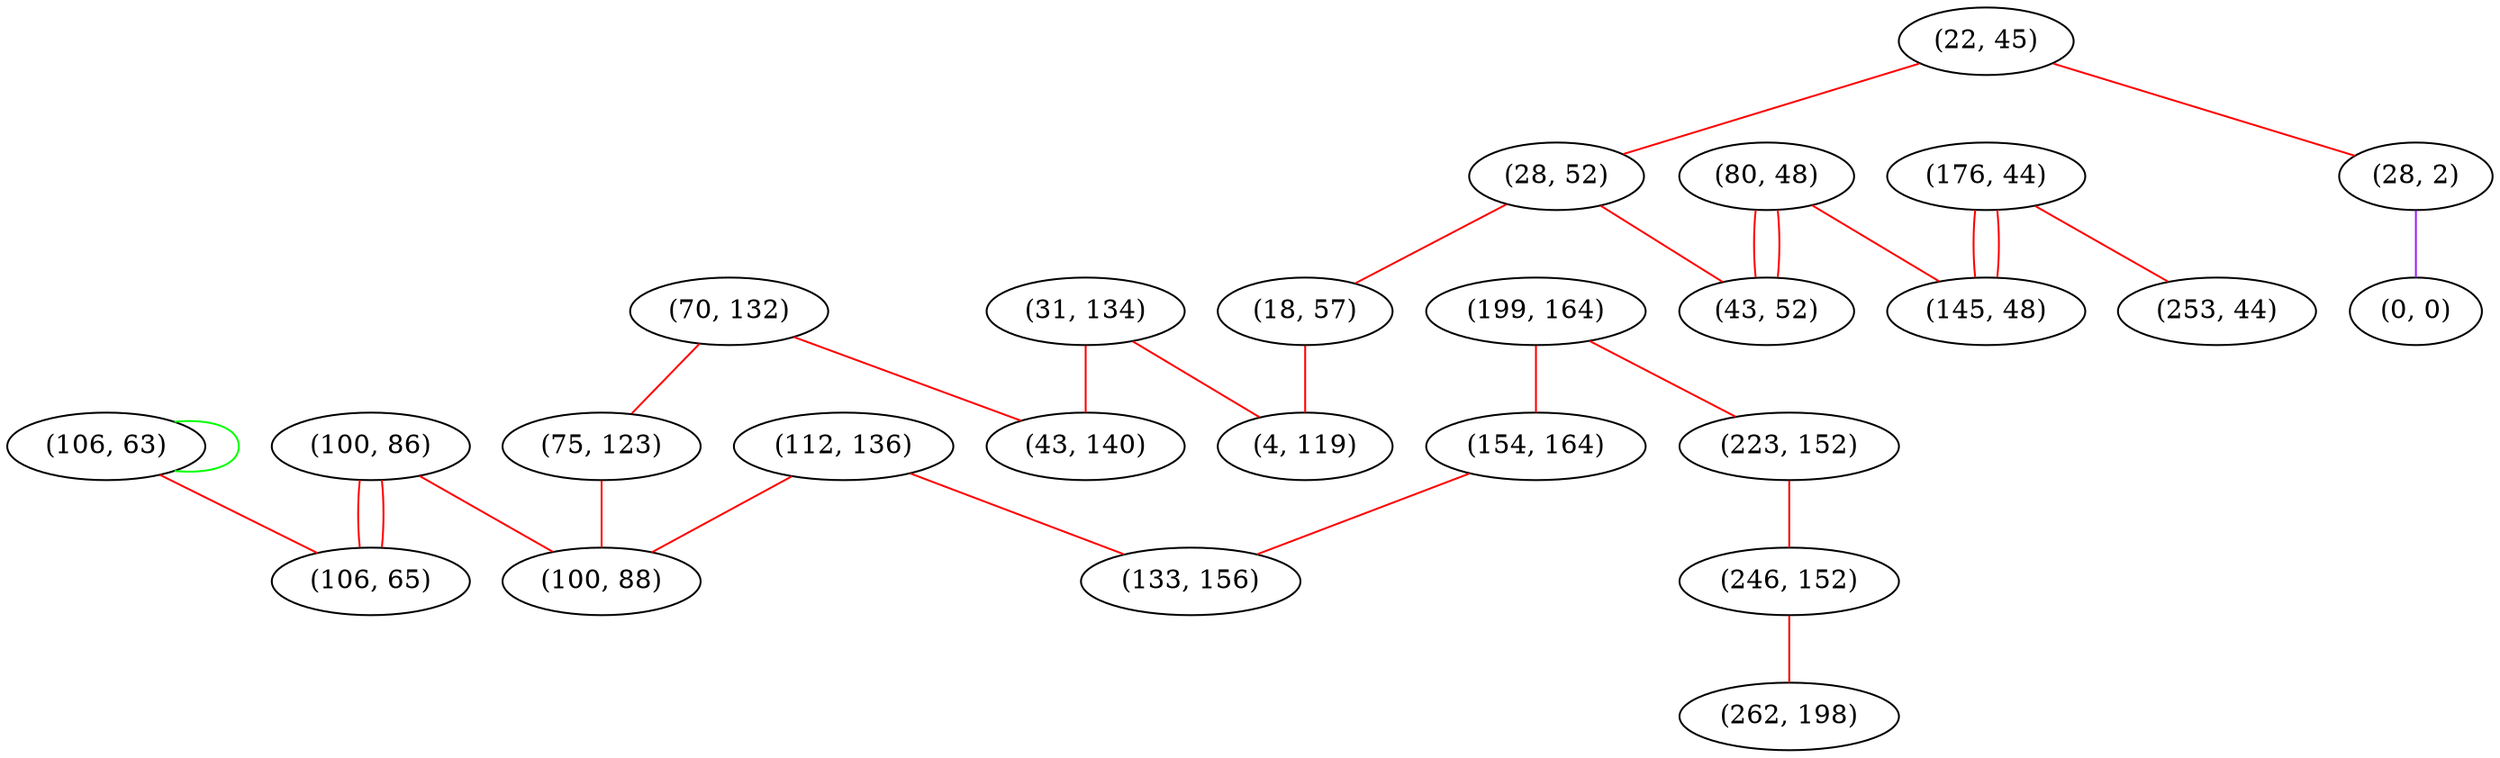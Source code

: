 graph "" {
"(106, 63)";
"(70, 132)";
"(31, 134)";
"(199, 164)";
"(223, 152)";
"(176, 44)";
"(80, 48)";
"(246, 152)";
"(22, 45)";
"(28, 2)";
"(253, 44)";
"(28, 52)";
"(100, 86)";
"(154, 164)";
"(0, 0)";
"(18, 57)";
"(262, 198)";
"(112, 136)";
"(4, 119)";
"(75, 123)";
"(100, 88)";
"(133, 156)";
"(43, 52)";
"(106, 65)";
"(145, 48)";
"(43, 140)";
"(106, 63)" -- "(106, 63)"  [color=green, key=0, weight=2];
"(106, 63)" -- "(106, 65)"  [color=red, key=0, weight=1];
"(70, 132)" -- "(43, 140)"  [color=red, key=0, weight=1];
"(70, 132)" -- "(75, 123)"  [color=red, key=0, weight=1];
"(31, 134)" -- "(4, 119)"  [color=red, key=0, weight=1];
"(31, 134)" -- "(43, 140)"  [color=red, key=0, weight=1];
"(199, 164)" -- "(223, 152)"  [color=red, key=0, weight=1];
"(199, 164)" -- "(154, 164)"  [color=red, key=0, weight=1];
"(223, 152)" -- "(246, 152)"  [color=red, key=0, weight=1];
"(176, 44)" -- "(145, 48)"  [color=red, key=0, weight=1];
"(176, 44)" -- "(145, 48)"  [color=red, key=1, weight=1];
"(176, 44)" -- "(253, 44)"  [color=red, key=0, weight=1];
"(80, 48)" -- "(145, 48)"  [color=red, key=0, weight=1];
"(80, 48)" -- "(43, 52)"  [color=red, key=0, weight=1];
"(80, 48)" -- "(43, 52)"  [color=red, key=1, weight=1];
"(246, 152)" -- "(262, 198)"  [color=red, key=0, weight=1];
"(22, 45)" -- "(28, 2)"  [color=red, key=0, weight=1];
"(22, 45)" -- "(28, 52)"  [color=red, key=0, weight=1];
"(28, 2)" -- "(0, 0)"  [color=purple, key=0, weight=4];
"(28, 52)" -- "(43, 52)"  [color=red, key=0, weight=1];
"(28, 52)" -- "(18, 57)"  [color=red, key=0, weight=1];
"(100, 86)" -- "(106, 65)"  [color=red, key=0, weight=1];
"(100, 86)" -- "(106, 65)"  [color=red, key=1, weight=1];
"(100, 86)" -- "(100, 88)"  [color=red, key=0, weight=1];
"(154, 164)" -- "(133, 156)"  [color=red, key=0, weight=1];
"(18, 57)" -- "(4, 119)"  [color=red, key=0, weight=1];
"(112, 136)" -- "(133, 156)"  [color=red, key=0, weight=1];
"(112, 136)" -- "(100, 88)"  [color=red, key=0, weight=1];
"(75, 123)" -- "(100, 88)"  [color=red, key=0, weight=1];
}
